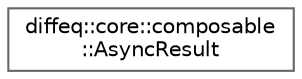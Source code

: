digraph "Graphical Class Hierarchy"
{
 // LATEX_PDF_SIZE
  bgcolor="transparent";
  edge [fontname=Helvetica,fontsize=10,labelfontname=Helvetica,labelfontsize=10];
  node [fontname=Helvetica,fontsize=10,shape=box,height=0.2,width=0.4];
  rankdir="LR";
  Node0 [id="Node000000",label="diffeq::core::composable\l::AsyncResult",height=0.2,width=0.4,color="grey40", fillcolor="white", style="filled",URL="$structdiffeq_1_1core_1_1composable_1_1_async_result.html",tooltip="Result information for async operations."];
}
